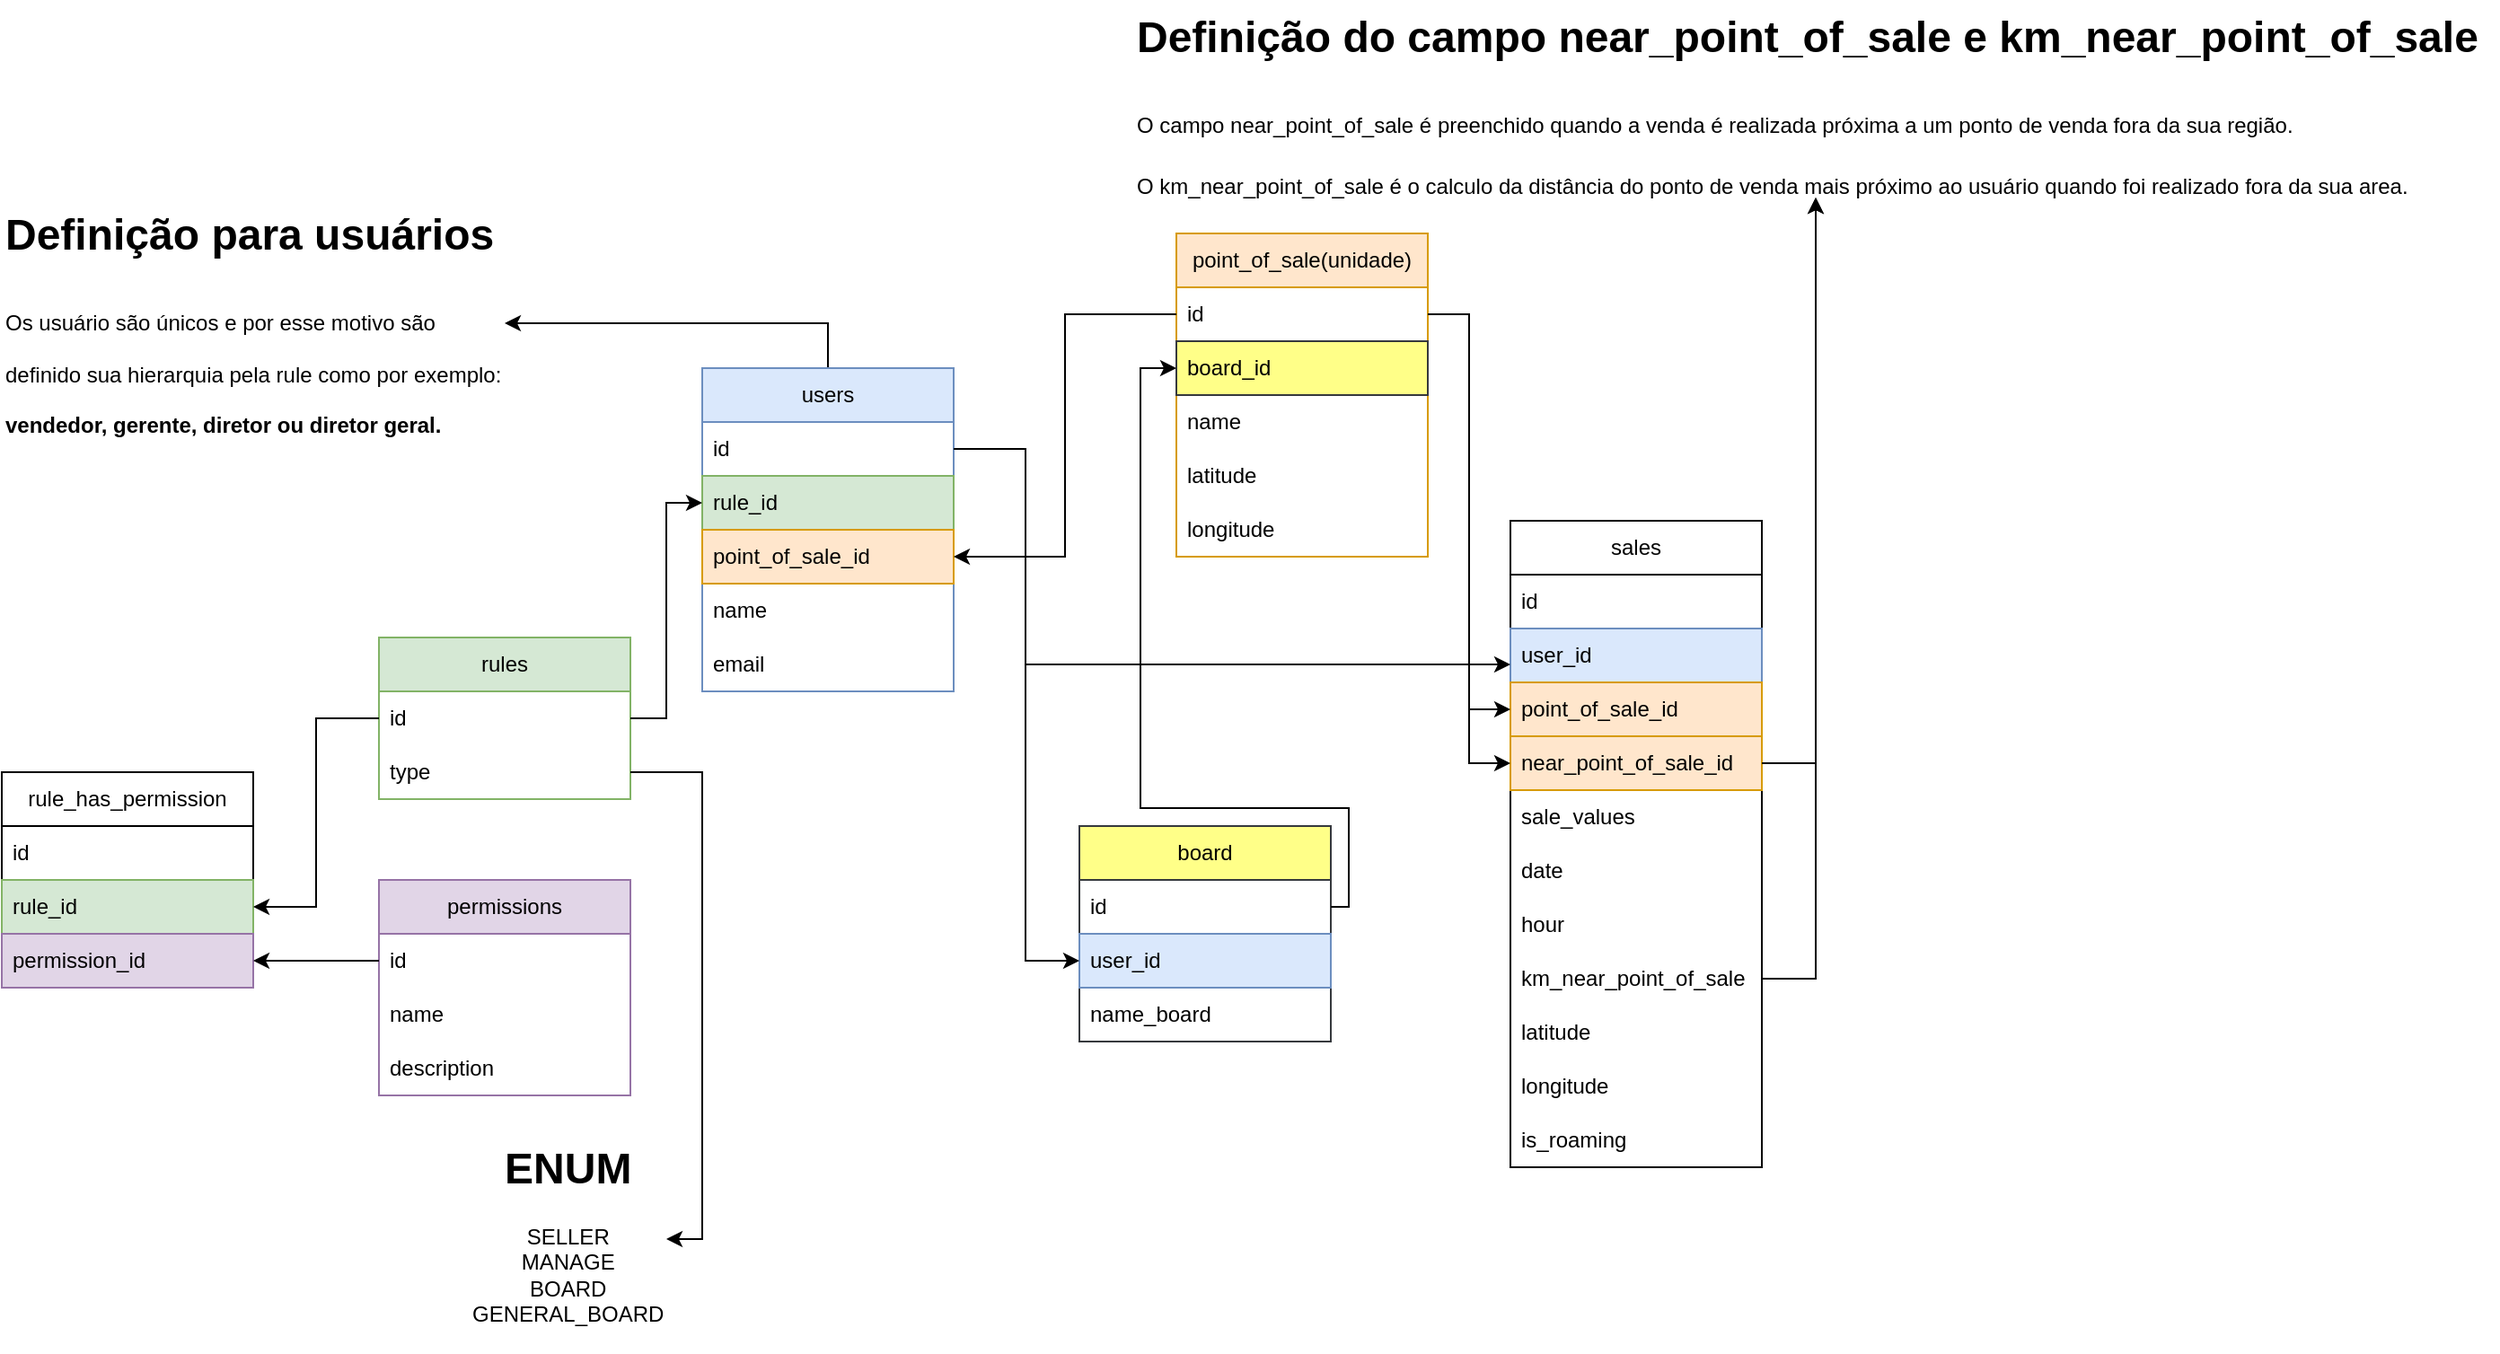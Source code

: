 <mxfile version="24.6.5" type="device">
  <diagram name="Page-1" id="wrQHYrP_FwjnkRPyrOzf">
    <mxGraphModel dx="2276" dy="1331" grid="1" gridSize="10" guides="1" tooltips="1" connect="1" arrows="1" fold="1" page="1" pageScale="1" pageWidth="827" pageHeight="1169" math="0" shadow="0">
      <root>
        <mxCell id="0" />
        <mxCell id="1" parent="0" />
        <mxCell id="9wXVbFCYeoTH3qdcbRET-20" style="edgeStyle=orthogonalEdgeStyle;rounded=0;orthogonalLoop=1;jettySize=auto;html=1;" parent="1" source="lGugzgSWcNAgSOT-Ahx--1" target="lGugzgSWcNAgSOT-Ahx--57" edge="1">
          <mxGeometry relative="1" as="geometry">
            <Array as="points">
              <mxPoint x="150" y="410" />
            </Array>
          </mxGeometry>
        </mxCell>
        <mxCell id="lGugzgSWcNAgSOT-Ahx--1" value="users" style="swimlane;fontStyle=0;childLayout=stackLayout;horizontal=1;startSize=30;horizontalStack=0;resizeParent=1;resizeParentMax=0;resizeLast=0;collapsible=1;marginBottom=0;whiteSpace=wrap;html=1;fillColor=#dae8fc;strokeColor=#6c8ebf;" parent="1" vertex="1">
          <mxGeometry x="80" y="435" width="140" height="180" as="geometry" />
        </mxCell>
        <mxCell id="lGugzgSWcNAgSOT-Ahx--2" value="id" style="text;strokeColor=none;fillColor=none;align=left;verticalAlign=middle;spacingLeft=4;spacingRight=4;overflow=hidden;points=[[0,0.5],[1,0.5]];portConstraint=eastwest;rotatable=0;whiteSpace=wrap;html=1;" parent="lGugzgSWcNAgSOT-Ahx--1" vertex="1">
          <mxGeometry y="30" width="140" height="30" as="geometry" />
        </mxCell>
        <mxCell id="lGugzgSWcNAgSOT-Ahx--21" value="rule_id" style="text;strokeColor=#82b366;fillColor=#d5e8d4;align=left;verticalAlign=middle;spacingLeft=4;spacingRight=4;overflow=hidden;points=[[0,0.5],[1,0.5]];portConstraint=eastwest;rotatable=0;whiteSpace=wrap;html=1;" parent="lGugzgSWcNAgSOT-Ahx--1" vertex="1">
          <mxGeometry y="60" width="140" height="30" as="geometry" />
        </mxCell>
        <mxCell id="lGugzgSWcNAgSOT-Ahx--28" value="point_of_sale_id" style="text;strokeColor=#d79b00;fillColor=#ffe6cc;align=left;verticalAlign=middle;spacingLeft=4;spacingRight=4;overflow=hidden;points=[[0,0.5],[1,0.5]];portConstraint=eastwest;rotatable=0;whiteSpace=wrap;html=1;" parent="lGugzgSWcNAgSOT-Ahx--1" vertex="1">
          <mxGeometry y="90" width="140" height="30" as="geometry" />
        </mxCell>
        <mxCell id="lGugzgSWcNAgSOT-Ahx--3" value="name" style="text;strokeColor=none;fillColor=none;align=left;verticalAlign=middle;spacingLeft=4;spacingRight=4;overflow=hidden;points=[[0,0.5],[1,0.5]];portConstraint=eastwest;rotatable=0;whiteSpace=wrap;html=1;" parent="lGugzgSWcNAgSOT-Ahx--1" vertex="1">
          <mxGeometry y="120" width="140" height="30" as="geometry" />
        </mxCell>
        <mxCell id="lGugzgSWcNAgSOT-Ahx--4" value="email" style="text;strokeColor=none;fillColor=none;align=left;verticalAlign=middle;spacingLeft=4;spacingRight=4;overflow=hidden;points=[[0,0.5],[1,0.5]];portConstraint=eastwest;rotatable=0;whiteSpace=wrap;html=1;" parent="lGugzgSWcNAgSOT-Ahx--1" vertex="1">
          <mxGeometry y="150" width="140" height="30" as="geometry" />
        </mxCell>
        <mxCell id="lGugzgSWcNAgSOT-Ahx--5" value="rules" style="swimlane;fontStyle=0;childLayout=stackLayout;horizontal=1;startSize=30;horizontalStack=0;resizeParent=1;resizeParentMax=0;resizeLast=0;collapsible=1;marginBottom=0;whiteSpace=wrap;html=1;fillColor=#d5e8d4;strokeColor=#82b366;" parent="1" vertex="1">
          <mxGeometry x="-100" y="585" width="140" height="90" as="geometry" />
        </mxCell>
        <mxCell id="lGugzgSWcNAgSOT-Ahx--6" value="id" style="text;strokeColor=none;fillColor=none;align=left;verticalAlign=middle;spacingLeft=4;spacingRight=4;overflow=hidden;points=[[0,0.5],[1,0.5]];portConstraint=eastwest;rotatable=0;whiteSpace=wrap;html=1;" parent="lGugzgSWcNAgSOT-Ahx--5" vertex="1">
          <mxGeometry y="30" width="140" height="30" as="geometry" />
        </mxCell>
        <mxCell id="lGugzgSWcNAgSOT-Ahx--15" value="type" style="text;strokeColor=none;fillColor=none;align=left;verticalAlign=middle;spacingLeft=4;spacingRight=4;overflow=hidden;points=[[0,0.5],[1,0.5]];portConstraint=eastwest;rotatable=0;whiteSpace=wrap;html=1;" parent="lGugzgSWcNAgSOT-Ahx--5" vertex="1">
          <mxGeometry y="60" width="140" height="30" as="geometry" />
        </mxCell>
        <mxCell id="lGugzgSWcNAgSOT-Ahx--9" value="permissions" style="swimlane;fontStyle=0;childLayout=stackLayout;horizontal=1;startSize=30;horizontalStack=0;resizeParent=1;resizeParentMax=0;resizeLast=0;collapsible=1;marginBottom=0;whiteSpace=wrap;html=1;fillColor=#e1d5e7;strokeColor=#9673a6;" parent="1" vertex="1">
          <mxGeometry x="-100" y="720" width="140" height="120" as="geometry">
            <mxRectangle x="-100" y="720" width="110" height="30" as="alternateBounds" />
          </mxGeometry>
        </mxCell>
        <mxCell id="lGugzgSWcNAgSOT-Ahx--10" value="id" style="text;strokeColor=none;fillColor=none;align=left;verticalAlign=middle;spacingLeft=4;spacingRight=4;overflow=hidden;points=[[0,0.5],[1,0.5]];portConstraint=eastwest;rotatable=0;whiteSpace=wrap;html=1;" parent="lGugzgSWcNAgSOT-Ahx--9" vertex="1">
          <mxGeometry y="30" width="140" height="30" as="geometry" />
        </mxCell>
        <mxCell id="lGugzgSWcNAgSOT-Ahx--11" value="name" style="text;strokeColor=none;fillColor=none;align=left;verticalAlign=middle;spacingLeft=4;spacingRight=4;overflow=hidden;points=[[0,0.5],[1,0.5]];portConstraint=eastwest;rotatable=0;whiteSpace=wrap;html=1;" parent="lGugzgSWcNAgSOT-Ahx--9" vertex="1">
          <mxGeometry y="60" width="140" height="30" as="geometry" />
        </mxCell>
        <mxCell id="lGugzgSWcNAgSOT-Ahx--12" value="description" style="text;strokeColor=none;fillColor=none;align=left;verticalAlign=middle;spacingLeft=4;spacingRight=4;overflow=hidden;points=[[0,0.5],[1,0.5]];portConstraint=eastwest;rotatable=0;whiteSpace=wrap;html=1;" parent="lGugzgSWcNAgSOT-Ahx--9" vertex="1">
          <mxGeometry y="90" width="140" height="30" as="geometry" />
        </mxCell>
        <mxCell id="lGugzgSWcNAgSOT-Ahx--16" value="rule_has_permission" style="swimlane;fontStyle=0;childLayout=stackLayout;horizontal=1;startSize=30;horizontalStack=0;resizeParent=1;resizeParentMax=0;resizeLast=0;collapsible=1;marginBottom=0;whiteSpace=wrap;html=1;" parent="1" vertex="1">
          <mxGeometry x="-310" y="660" width="140" height="120" as="geometry" />
        </mxCell>
        <mxCell id="lGugzgSWcNAgSOT-Ahx--17" value="id" style="text;strokeColor=none;fillColor=none;align=left;verticalAlign=middle;spacingLeft=4;spacingRight=4;overflow=hidden;points=[[0,0.5],[1,0.5]];portConstraint=eastwest;rotatable=0;whiteSpace=wrap;html=1;" parent="lGugzgSWcNAgSOT-Ahx--16" vertex="1">
          <mxGeometry y="30" width="140" height="30" as="geometry" />
        </mxCell>
        <mxCell id="lGugzgSWcNAgSOT-Ahx--18" value="rule_id" style="text;strokeColor=#82b366;fillColor=#d5e8d4;align=left;verticalAlign=middle;spacingLeft=4;spacingRight=4;overflow=hidden;points=[[0,0.5],[1,0.5]];portConstraint=eastwest;rotatable=0;whiteSpace=wrap;html=1;" parent="lGugzgSWcNAgSOT-Ahx--16" vertex="1">
          <mxGeometry y="60" width="140" height="30" as="geometry" />
        </mxCell>
        <mxCell id="lGugzgSWcNAgSOT-Ahx--20" value="permission_id" style="text;strokeColor=#9673a6;fillColor=#e1d5e7;align=left;verticalAlign=middle;spacingLeft=4;spacingRight=4;overflow=hidden;points=[[0,0.5],[1,0.5]];portConstraint=eastwest;rotatable=0;whiteSpace=wrap;html=1;" parent="lGugzgSWcNAgSOT-Ahx--16" vertex="1">
          <mxGeometry y="90" width="140" height="30" as="geometry" />
        </mxCell>
        <mxCell id="lGugzgSWcNAgSOT-Ahx--25" style="edgeStyle=orthogonalEdgeStyle;rounded=0;orthogonalLoop=1;jettySize=auto;html=1;" parent="1" source="lGugzgSWcNAgSOT-Ahx--6" target="lGugzgSWcNAgSOT-Ahx--21" edge="1">
          <mxGeometry relative="1" as="geometry" />
        </mxCell>
        <mxCell id="lGugzgSWcNAgSOT-Ahx--26" style="edgeStyle=orthogonalEdgeStyle;rounded=0;orthogonalLoop=1;jettySize=auto;html=1;entryX=1;entryY=0.5;entryDx=0;entryDy=0;" parent="1" source="lGugzgSWcNAgSOT-Ahx--6" target="lGugzgSWcNAgSOT-Ahx--18" edge="1">
          <mxGeometry relative="1" as="geometry" />
        </mxCell>
        <mxCell id="lGugzgSWcNAgSOT-Ahx--27" style="edgeStyle=orthogonalEdgeStyle;rounded=0;orthogonalLoop=1;jettySize=auto;html=1;" parent="1" source="lGugzgSWcNAgSOT-Ahx--10" target="lGugzgSWcNAgSOT-Ahx--20" edge="1">
          <mxGeometry relative="1" as="geometry" />
        </mxCell>
        <mxCell id="lGugzgSWcNAgSOT-Ahx--29" value="point_of_sale(unidade)" style="swimlane;fontStyle=0;childLayout=stackLayout;horizontal=1;startSize=30;horizontalStack=0;resizeParent=1;resizeParentMax=0;resizeLast=0;collapsible=1;marginBottom=0;whiteSpace=wrap;html=1;fillColor=#ffe6cc;strokeColor=#d79b00;" parent="1" vertex="1">
          <mxGeometry x="344" y="360" width="140" height="180" as="geometry">
            <mxRectangle x="-100" y="720" width="110" height="30" as="alternateBounds" />
          </mxGeometry>
        </mxCell>
        <mxCell id="lGugzgSWcNAgSOT-Ahx--30" value="id" style="text;align=left;verticalAlign=middle;spacingLeft=4;spacingRight=4;overflow=hidden;points=[[0,0.5],[1,0.5]];portConstraint=eastwest;rotatable=0;whiteSpace=wrap;html=1;" parent="lGugzgSWcNAgSOT-Ahx--29" vertex="1">
          <mxGeometry y="30" width="140" height="30" as="geometry" />
        </mxCell>
        <mxCell id="lGugzgSWcNAgSOT-Ahx--35" value="board_id" style="text;strokeColor=#36393d;fillColor=#ffff88;align=left;verticalAlign=middle;spacingLeft=4;spacingRight=4;overflow=hidden;points=[[0,0.5],[1,0.5]];portConstraint=eastwest;rotatable=0;whiteSpace=wrap;html=1;" parent="lGugzgSWcNAgSOT-Ahx--29" vertex="1">
          <mxGeometry y="60" width="140" height="30" as="geometry" />
        </mxCell>
        <mxCell id="lGugzgSWcNAgSOT-Ahx--31" value="name" style="text;strokeColor=none;fillColor=none;align=left;verticalAlign=middle;spacingLeft=4;spacingRight=4;overflow=hidden;points=[[0,0.5],[1,0.5]];portConstraint=eastwest;rotatable=0;whiteSpace=wrap;html=1;" parent="lGugzgSWcNAgSOT-Ahx--29" vertex="1">
          <mxGeometry y="90" width="140" height="30" as="geometry" />
        </mxCell>
        <mxCell id="lGugzgSWcNAgSOT-Ahx--32" value="latitude" style="text;strokeColor=none;fillColor=none;align=left;verticalAlign=middle;spacingLeft=4;spacingRight=4;overflow=hidden;points=[[0,0.5],[1,0.5]];portConstraint=eastwest;rotatable=0;whiteSpace=wrap;html=1;" parent="lGugzgSWcNAgSOT-Ahx--29" vertex="1">
          <mxGeometry y="120" width="140" height="30" as="geometry" />
        </mxCell>
        <mxCell id="lGugzgSWcNAgSOT-Ahx--33" value="longitude" style="text;strokeColor=none;fillColor=none;align=left;verticalAlign=middle;spacingLeft=4;spacingRight=4;overflow=hidden;points=[[0,0.5],[1,0.5]];portConstraint=eastwest;rotatable=0;whiteSpace=wrap;html=1;" parent="lGugzgSWcNAgSOT-Ahx--29" vertex="1">
          <mxGeometry y="150" width="140" height="30" as="geometry" />
        </mxCell>
        <mxCell id="lGugzgSWcNAgSOT-Ahx--37" value="board" style="swimlane;fontStyle=0;childLayout=stackLayout;horizontal=1;startSize=30;horizontalStack=0;resizeParent=1;resizeParentMax=0;resizeLast=0;collapsible=1;marginBottom=0;whiteSpace=wrap;html=1;fillColor=#ffff88;strokeColor=#36393d;" parent="1" vertex="1">
          <mxGeometry x="290" y="690" width="140" height="120" as="geometry">
            <mxRectangle x="-100" y="720" width="110" height="30" as="alternateBounds" />
          </mxGeometry>
        </mxCell>
        <mxCell id="lGugzgSWcNAgSOT-Ahx--38" value="id" style="text;fillColor=none;align=left;verticalAlign=middle;spacingLeft=4;spacingRight=4;overflow=hidden;points=[[0,0.5],[1,0.5]];portConstraint=eastwest;rotatable=0;whiteSpace=wrap;html=1;" parent="lGugzgSWcNAgSOT-Ahx--37" vertex="1">
          <mxGeometry y="30" width="140" height="30" as="geometry" />
        </mxCell>
        <mxCell id="lGugzgSWcNAgSOT-Ahx--63" value="user_id" style="text;fillColor=#dae8fc;align=left;verticalAlign=middle;spacingLeft=4;spacingRight=4;overflow=hidden;points=[[0,0.5],[1,0.5]];portConstraint=eastwest;rotatable=0;whiteSpace=wrap;html=1;strokeColor=#6c8ebf;" parent="lGugzgSWcNAgSOT-Ahx--37" vertex="1">
          <mxGeometry y="60" width="140" height="30" as="geometry" />
        </mxCell>
        <mxCell id="lGugzgSWcNAgSOT-Ahx--61" value="name_board" style="text;fillColor=none;align=left;verticalAlign=middle;spacingLeft=4;spacingRight=4;overflow=hidden;points=[[0,0.5],[1,0.5]];portConstraint=eastwest;rotatable=0;whiteSpace=wrap;html=1;" parent="lGugzgSWcNAgSOT-Ahx--37" vertex="1">
          <mxGeometry y="90" width="140" height="30" as="geometry" />
        </mxCell>
        <mxCell id="lGugzgSWcNAgSOT-Ahx--57" value="&lt;h1 style=&quot;margin-top: 0px;&quot;&gt;&lt;span style=&quot;background-color: initial;&quot;&gt;Definição para usuários&lt;/span&gt;&lt;/h1&gt;&lt;h1 style=&quot;margin-top: 0px;&quot;&gt;&lt;span style=&quot;background-color: initial; font-size: 12px; font-weight: normal;&quot;&gt;Os usuário são únicos e por esse motivo são definido sua hierarquia pela rule como por exemplo: &lt;/span&gt;&lt;span style=&quot;background-color: initial; font-size: 12px;&quot;&gt;vendedor, gerente, diretor ou diretor geral.&lt;/span&gt;&lt;br&gt;&lt;/h1&gt;&lt;div&gt;&lt;br&gt;&lt;/div&gt;" style="text;html=1;whiteSpace=wrap;overflow=hidden;rounded=0;" parent="1" vertex="1">
          <mxGeometry x="-310" y="340" width="280" height="140" as="geometry" />
        </mxCell>
        <mxCell id="lGugzgSWcNAgSOT-Ahx--64" style="edgeStyle=orthogonalEdgeStyle;rounded=0;orthogonalLoop=1;jettySize=auto;html=1;entryX=0;entryY=0.5;entryDx=0;entryDy=0;" parent="1" source="lGugzgSWcNAgSOT-Ahx--2" target="lGugzgSWcNAgSOT-Ahx--63" edge="1">
          <mxGeometry relative="1" as="geometry">
            <Array as="points">
              <mxPoint x="260" y="480" />
              <mxPoint x="260" y="765" />
            </Array>
          </mxGeometry>
        </mxCell>
        <mxCell id="lGugzgSWcNAgSOT-Ahx--67" style="edgeStyle=orthogonalEdgeStyle;rounded=0;orthogonalLoop=1;jettySize=auto;html=1;entryX=0;entryY=0.5;entryDx=0;entryDy=0;" parent="1" source="lGugzgSWcNAgSOT-Ahx--38" target="lGugzgSWcNAgSOT-Ahx--35" edge="1">
          <mxGeometry relative="1" as="geometry">
            <Array as="points">
              <mxPoint x="440" y="735" />
              <mxPoint x="440" y="680" />
              <mxPoint x="324" y="680" />
              <mxPoint x="324" y="435" />
            </Array>
          </mxGeometry>
        </mxCell>
        <mxCell id="lGugzgSWcNAgSOT-Ahx--73" value="&lt;h1 style=&quot;text-align: center; margin-top: 0px;&quot;&gt;ENUM&lt;/h1&gt;&lt;p&gt;&lt;/p&gt;&lt;div style=&quot;text-align: center;&quot;&gt;&lt;span style=&quot;background-color: initial;&quot;&gt;SELLER&lt;/span&gt;&lt;/div&gt;&lt;div style=&quot;text-align: center;&quot;&gt;&lt;span style=&quot;background-color: initial;&quot;&gt;MANAGE&lt;/span&gt;&lt;/div&gt;&lt;div style=&quot;text-align: center;&quot;&gt;&lt;span style=&quot;background-color: initial;&quot;&gt;BOARD&lt;/span&gt;&lt;/div&gt;&lt;div style=&quot;text-align: center;&quot;&gt;&lt;span style=&quot;background-color: initial;&quot;&gt;GENERAL_BOARD&lt;/span&gt;&lt;/div&gt;&lt;p&gt;&lt;/p&gt;" style="text;html=1;whiteSpace=wrap;overflow=hidden;rounded=0;" parent="1" vertex="1">
          <mxGeometry x="-50" y="860" width="110" height="120" as="geometry" />
        </mxCell>
        <mxCell id="lGugzgSWcNAgSOT-Ahx--74" style="edgeStyle=orthogonalEdgeStyle;rounded=0;orthogonalLoop=1;jettySize=auto;html=1;entryX=1;entryY=0.5;entryDx=0;entryDy=0;" parent="1" source="lGugzgSWcNAgSOT-Ahx--15" target="lGugzgSWcNAgSOT-Ahx--73" edge="1">
          <mxGeometry relative="1" as="geometry" />
        </mxCell>
        <mxCell id="RenF7B4-KZOndCiOq3UT-3" style="edgeStyle=orthogonalEdgeStyle;rounded=0;orthogonalLoop=1;jettySize=auto;html=1;entryX=1;entryY=0.5;entryDx=0;entryDy=0;" parent="1" source="lGugzgSWcNAgSOT-Ahx--30" target="lGugzgSWcNAgSOT-Ahx--28" edge="1">
          <mxGeometry relative="1" as="geometry" />
        </mxCell>
        <mxCell id="9wXVbFCYeoTH3qdcbRET-2" value="sales" style="swimlane;fontStyle=0;childLayout=stackLayout;horizontal=1;startSize=30;horizontalStack=0;resizeParent=1;resizeParentMax=0;resizeLast=0;collapsible=1;marginBottom=0;whiteSpace=wrap;html=1;" parent="1" vertex="1">
          <mxGeometry x="530" y="520" width="140" height="360" as="geometry">
            <mxRectangle x="-100" y="720" width="110" height="30" as="alternateBounds" />
          </mxGeometry>
        </mxCell>
        <mxCell id="9wXVbFCYeoTH3qdcbRET-3" value="id" style="text;fillColor=none;align=left;verticalAlign=middle;spacingLeft=4;spacingRight=4;overflow=hidden;points=[[0,0.5],[1,0.5]];portConstraint=eastwest;rotatable=0;whiteSpace=wrap;html=1;" parent="9wXVbFCYeoTH3qdcbRET-2" vertex="1">
          <mxGeometry y="30" width="140" height="30" as="geometry" />
        </mxCell>
        <mxCell id="9wXVbFCYeoTH3qdcbRET-4" value="user_id" style="text;fillColor=#dae8fc;align=left;verticalAlign=middle;spacingLeft=4;spacingRight=4;overflow=hidden;points=[[0,0.5],[1,0.5]];portConstraint=eastwest;rotatable=0;whiteSpace=wrap;html=1;strokeColor=#6c8ebf;" parent="9wXVbFCYeoTH3qdcbRET-2" vertex="1">
          <mxGeometry y="60" width="140" height="30" as="geometry" />
        </mxCell>
        <mxCell id="9wXVbFCYeoTH3qdcbRET-5" value="&lt;span style=&quot;text-align: center;&quot;&gt;point_of_sale_id&lt;/span&gt;" style="text;fillColor=#ffe6cc;align=left;verticalAlign=middle;spacingLeft=4;spacingRight=4;overflow=hidden;points=[[0,0.5],[1,0.5]];portConstraint=eastwest;rotatable=0;whiteSpace=wrap;html=1;strokeColor=#d79b00;" parent="9wXVbFCYeoTH3qdcbRET-2" vertex="1">
          <mxGeometry y="90" width="140" height="30" as="geometry" />
        </mxCell>
        <mxCell id="9wXVbFCYeoTH3qdcbRET-16" value="near_&lt;span style=&quot;text-align: center;&quot;&gt;point_of_sale_id&lt;/span&gt;" style="text;fillColor=#ffe6cc;align=left;verticalAlign=middle;spacingLeft=4;spacingRight=4;overflow=hidden;points=[[0,0.5],[1,0.5]];portConstraint=eastwest;rotatable=0;whiteSpace=wrap;html=1;strokeColor=#d79b00;" parent="9wXVbFCYeoTH3qdcbRET-2" vertex="1">
          <mxGeometry y="120" width="140" height="30" as="geometry" />
        </mxCell>
        <mxCell id="9wXVbFCYeoTH3qdcbRET-13" value="sale_values" style="text;fillColor=none;align=left;verticalAlign=middle;spacingLeft=4;spacingRight=4;overflow=hidden;points=[[0,0.5],[1,0.5]];portConstraint=eastwest;rotatable=0;whiteSpace=wrap;html=1;" parent="9wXVbFCYeoTH3qdcbRET-2" vertex="1">
          <mxGeometry y="150" width="140" height="30" as="geometry" />
        </mxCell>
        <mxCell id="9wXVbFCYeoTH3qdcbRET-14" value="date" style="text;fillColor=none;align=left;verticalAlign=middle;spacingLeft=4;spacingRight=4;overflow=hidden;points=[[0,0.5],[1,0.5]];portConstraint=eastwest;rotatable=0;whiteSpace=wrap;html=1;" parent="9wXVbFCYeoTH3qdcbRET-2" vertex="1">
          <mxGeometry y="180" width="140" height="30" as="geometry" />
        </mxCell>
        <mxCell id="9wXVbFCYeoTH3qdcbRET-15" value="hour" style="text;fillColor=none;align=left;verticalAlign=middle;spacingLeft=4;spacingRight=4;overflow=hidden;points=[[0,0.5],[1,0.5]];portConstraint=eastwest;rotatable=0;whiteSpace=wrap;html=1;" parent="9wXVbFCYeoTH3qdcbRET-2" vertex="1">
          <mxGeometry y="210" width="140" height="30" as="geometry" />
        </mxCell>
        <mxCell id="9wXVbFCYeoTH3qdcbRET-23" value="km_near_point_of_sale" style="text;fillColor=none;align=left;verticalAlign=middle;spacingLeft=4;spacingRight=4;overflow=hidden;points=[[0,0.5],[1,0.5]];portConstraint=eastwest;rotatable=0;whiteSpace=wrap;html=1;" parent="9wXVbFCYeoTH3qdcbRET-2" vertex="1">
          <mxGeometry y="240" width="140" height="30" as="geometry" />
        </mxCell>
        <mxCell id="9wXVbFCYeoTH3qdcbRET-7" value="latitude" style="text;fillColor=none;align=left;verticalAlign=middle;spacingLeft=4;spacingRight=4;overflow=hidden;points=[[0,0.5],[1,0.5]];portConstraint=eastwest;rotatable=0;whiteSpace=wrap;html=1;" parent="9wXVbFCYeoTH3qdcbRET-2" vertex="1">
          <mxGeometry y="270" width="140" height="30" as="geometry" />
        </mxCell>
        <mxCell id="9wXVbFCYeoTH3qdcbRET-6" value="longitude" style="text;fillColor=none;align=left;verticalAlign=middle;spacingLeft=4;spacingRight=4;overflow=hidden;points=[[0,0.5],[1,0.5]];portConstraint=eastwest;rotatable=0;whiteSpace=wrap;html=1;" parent="9wXVbFCYeoTH3qdcbRET-2" vertex="1">
          <mxGeometry y="300" width="140" height="30" as="geometry" />
        </mxCell>
        <mxCell id="9wXVbFCYeoTH3qdcbRET-8" value="is_roaming" style="text;fillColor=none;align=left;verticalAlign=middle;spacingLeft=4;spacingRight=4;overflow=hidden;points=[[0,0.5],[1,0.5]];portConstraint=eastwest;rotatable=0;whiteSpace=wrap;html=1;" parent="9wXVbFCYeoTH3qdcbRET-2" vertex="1">
          <mxGeometry y="330" width="140" height="30" as="geometry" />
        </mxCell>
        <mxCell id="9wXVbFCYeoTH3qdcbRET-10" style="edgeStyle=orthogonalEdgeStyle;rounded=0;orthogonalLoop=1;jettySize=auto;html=1;" parent="1" source="lGugzgSWcNAgSOT-Ahx--2" target="9wXVbFCYeoTH3qdcbRET-4" edge="1">
          <mxGeometry relative="1" as="geometry">
            <Array as="points">
              <mxPoint x="260" y="480" />
              <mxPoint x="260" y="600" />
            </Array>
          </mxGeometry>
        </mxCell>
        <mxCell id="9wXVbFCYeoTH3qdcbRET-12" style="edgeStyle=orthogonalEdgeStyle;rounded=0;orthogonalLoop=1;jettySize=auto;html=1;" parent="1" source="lGugzgSWcNAgSOT-Ahx--30" target="9wXVbFCYeoTH3qdcbRET-5" edge="1">
          <mxGeometry relative="1" as="geometry" />
        </mxCell>
        <mxCell id="9wXVbFCYeoTH3qdcbRET-17" style="edgeStyle=orthogonalEdgeStyle;rounded=0;orthogonalLoop=1;jettySize=auto;html=1;entryX=0;entryY=0.5;entryDx=0;entryDy=0;" parent="1" source="lGugzgSWcNAgSOT-Ahx--30" target="9wXVbFCYeoTH3qdcbRET-16" edge="1">
          <mxGeometry relative="1" as="geometry" />
        </mxCell>
        <mxCell id="9wXVbFCYeoTH3qdcbRET-18" value="&lt;h1 style=&quot;margin-top: 0px;&quot;&gt;&lt;span style=&quot;background-color: initial;&quot;&gt;Definição do campo near_point_of_sale e&amp;nbsp;&lt;/span&gt;km_near_point_of_sale&lt;/h1&gt;&lt;h1 style=&quot;margin-top: 0px;&quot;&gt;&lt;span style=&quot;background-color: initial; font-size: 12px; font-weight: normal;&quot;&gt;O campo near_point_of_sale é preenchido quando a venda é realizada próxima a um ponto de venda fora da sua região.&lt;/span&gt;&lt;br&gt;&lt;/h1&gt;&lt;div&gt;O km_near_point_of_sale é o calculo da distância do ponto de venda mais próximo ao usuário quando foi realizado fora da sua area.&lt;/div&gt;" style="text;html=1;whiteSpace=wrap;overflow=hidden;rounded=0;" parent="1" vertex="1">
          <mxGeometry x="320" y="230" width="760" height="110" as="geometry" />
        </mxCell>
        <mxCell id="9wXVbFCYeoTH3qdcbRET-21" style="edgeStyle=orthogonalEdgeStyle;rounded=0;orthogonalLoop=1;jettySize=auto;html=1;" parent="1" source="9wXVbFCYeoTH3qdcbRET-16" target="9wXVbFCYeoTH3qdcbRET-18" edge="1">
          <mxGeometry relative="1" as="geometry" />
        </mxCell>
        <mxCell id="9n4ViLIS5Jgg_I13rsAs-1" style="edgeStyle=orthogonalEdgeStyle;rounded=0;orthogonalLoop=1;jettySize=auto;html=1;entryX=0.5;entryY=1;entryDx=0;entryDy=0;" parent="1" source="9wXVbFCYeoTH3qdcbRET-23" target="9wXVbFCYeoTH3qdcbRET-18" edge="1">
          <mxGeometry relative="1" as="geometry" />
        </mxCell>
      </root>
    </mxGraphModel>
  </diagram>
</mxfile>

